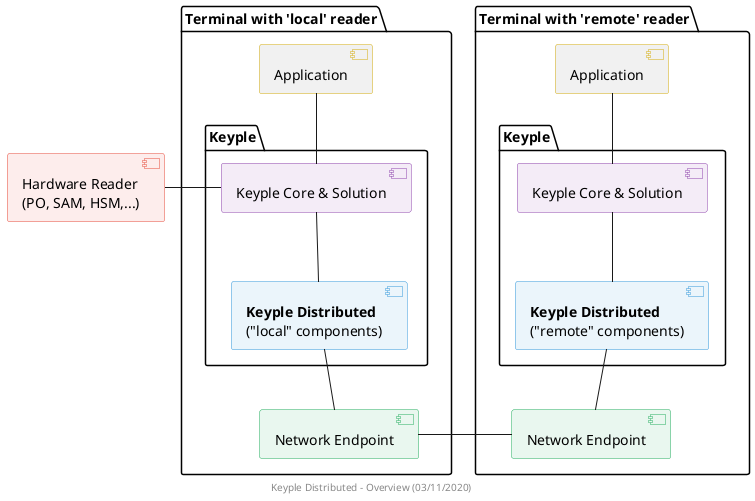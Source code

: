 @startuml
footer
    Keyple Distributed - Overview (03/11/2020)
end footer

' == THEME ==

'Couleurs issues de : https://htmlcolorcodes.com/fr/tableau-de-couleur/tableau-de-couleur-design-plat/
skinparam Shadowing false
skinparam component {
    BorderColor #D4AC0D
    ' Red
    BackgroundColor<<red>> #FDEDEC
    BorderColor<<red>> #E74C3C
    ' Purple
    BackgroundColor<<purple>> #F4ECF7
    BorderColor<<purple>> #8E44AD
    ' blue
    BackgroundColor<<blue>> #EBF5FB
    BorderColor<<blue>> #3498DB
    ' Green
    BackgroundColor<<green>> #E9F7EF
    BorderColor<<green>> #27AE60
    ' Grey
    BackgroundColor<<grey>> #EAECEE
    BorderColor<<grey>> #2C3E50
}
hide <<red>> stereotype
hide <<purple>> stereotype
hide <<blue>> stereotype
hide <<green>> stereotype
hide <<grey>> stereotype

' == CONTENT ==

[Hardware Reader\n(PO, SAM, HSM,...)] as reader <<red>>

package "Terminal with 'local' reader" {
    [Application] as appA
    package "Keyple" as localKeyple {
        [**Keyple Distributed**\n("local" components)] as localLib <<blue>>
        [Keyple Core & Solution] as localKeypleLibs <<purple>>
    }
    [Network Endpoint] as endpointA <<green>>
}

package "Terminal with 'remote' reader" {
    [Application] as appB
    package "Keyple" as remoteKeyple {
        [Keyple Core & Solution] as remoteKeypleLibs <<purple>>
        [**Keyple Distributed**\n("remote" components)] as remoteLib <<blue>>
    }
    [Network Endpoint] as endpointB <<green>>
}

reader - localKeypleLibs

appA -- localKeypleLibs
localKeypleLibs -- localLib
localLib -- endpointA

endpointA - endpointB

appB -- remoteKeypleLibs
remoteKeypleLibs -- remoteLib
remoteLib -- endpointB

@enduml